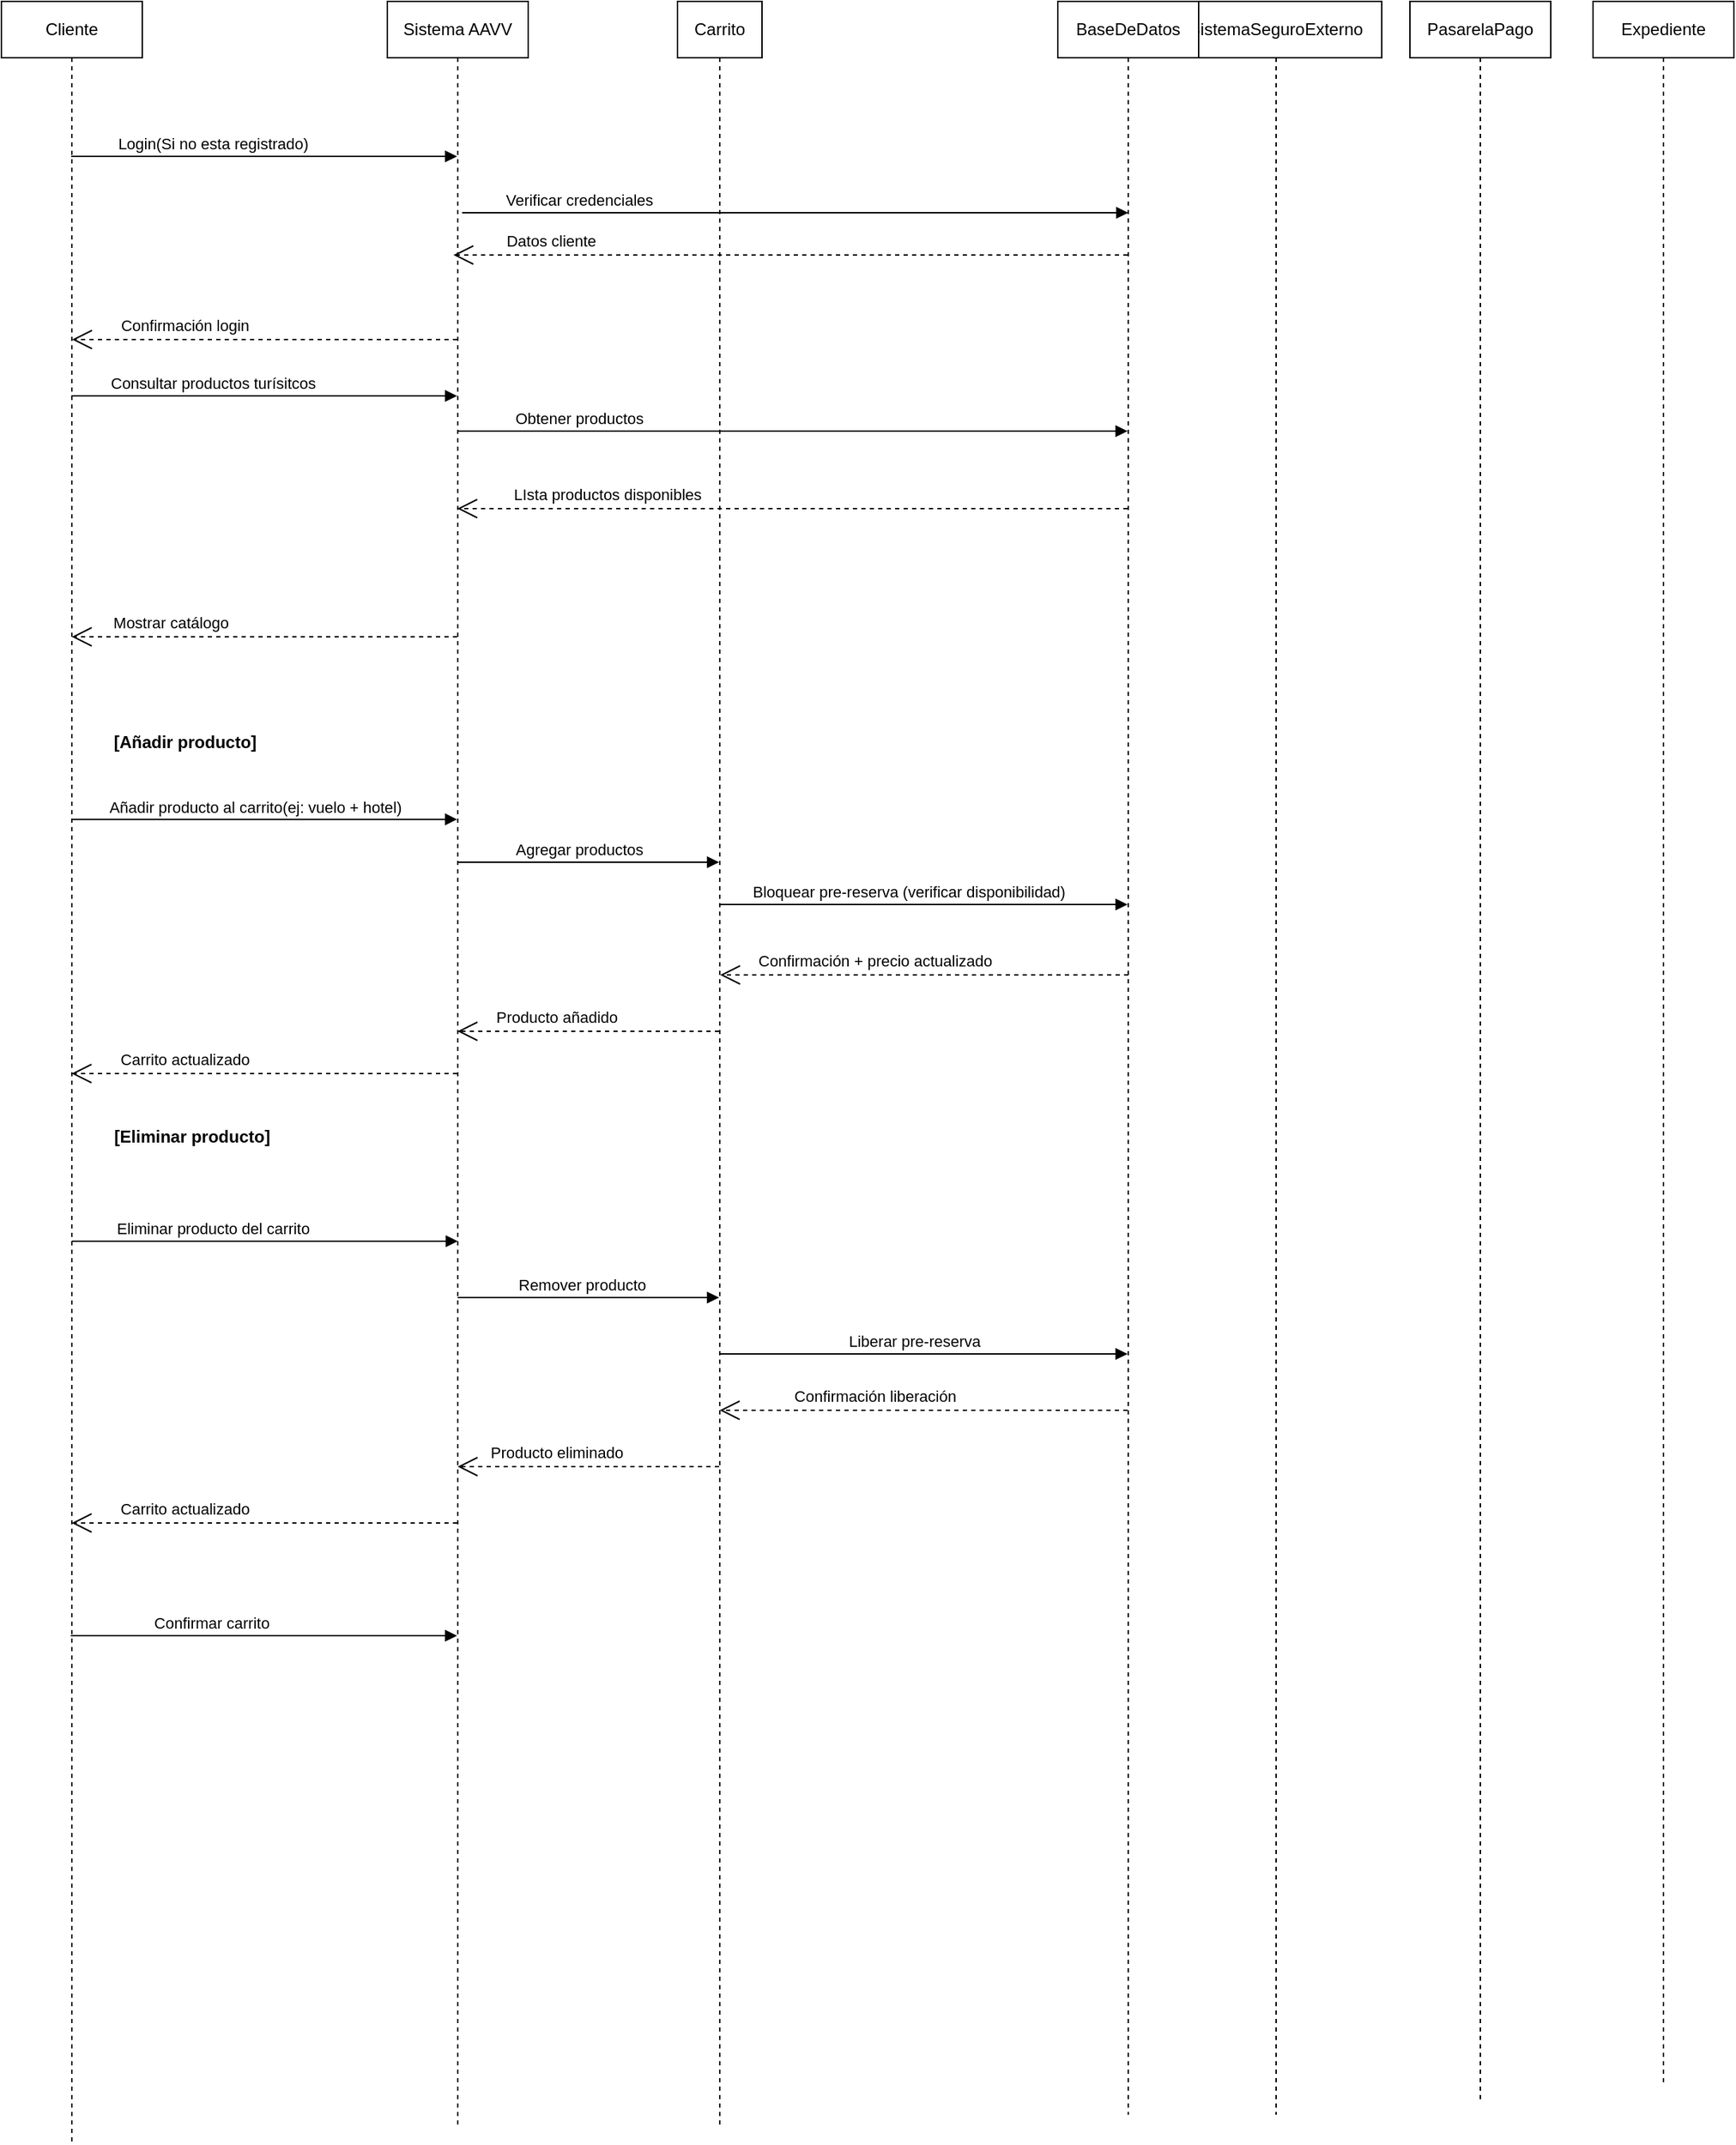 <mxfile version="26.2.14">
  <diagram name="Página-1" id="8IQbDquWTTxxeq2xW0NO">
    <mxGraphModel dx="1324" dy="1420" grid="1" gridSize="10" guides="1" tooltips="1" connect="1" arrows="1" fold="1" page="1" pageScale="1" pageWidth="827" pageHeight="1169" math="0" shadow="0">
      <root>
        <mxCell id="0" />
        <mxCell id="1" parent="0" />
        <mxCell id="5mpojZy3bhpFWDZei2qy-2" value="Sistema AAVV" style="shape=umlLifeline;perimeter=lifelinePerimeter;whiteSpace=wrap;html=1;container=1;dropTarget=0;collapsible=0;recursiveResize=0;outlineConnect=0;portConstraint=eastwest;newEdgeStyle={&quot;curved&quot;:0,&quot;rounded&quot;:0};" vertex="1" parent="1">
          <mxGeometry x="474" y="80" width="100" height="1510" as="geometry" />
        </mxCell>
        <mxCell id="5mpojZy3bhpFWDZei2qy-3" value="Cliente" style="shape=umlLifeline;perimeter=lifelinePerimeter;whiteSpace=wrap;html=1;container=1;dropTarget=0;collapsible=0;recursiveResize=0;outlineConnect=0;portConstraint=eastwest;newEdgeStyle={&quot;curved&quot;:0,&quot;rounded&quot;:0};" vertex="1" parent="1">
          <mxGeometry x="200" y="80" width="100" height="1520" as="geometry" />
        </mxCell>
        <mxCell id="5mpojZy3bhpFWDZei2qy-4" value="SistemaSeguroExterno" style="shape=umlLifeline;perimeter=lifelinePerimeter;whiteSpace=wrap;html=1;container=1;dropTarget=0;collapsible=0;recursiveResize=0;outlineConnect=0;portConstraint=eastwest;newEdgeStyle={&quot;curved&quot;:0,&quot;rounded&quot;:0};" vertex="1" parent="1">
          <mxGeometry x="1030" y="80" width="150" height="1500" as="geometry" />
        </mxCell>
        <mxCell id="5mpojZy3bhpFWDZei2qy-5" value="BaseDeDatos" style="shape=umlLifeline;perimeter=lifelinePerimeter;whiteSpace=wrap;html=1;container=1;dropTarget=0;collapsible=0;recursiveResize=0;outlineConnect=0;portConstraint=eastwest;newEdgeStyle={&quot;curved&quot;:0,&quot;rounded&quot;:0};" vertex="1" parent="1">
          <mxGeometry x="950" y="80" width="100" height="1500" as="geometry" />
        </mxCell>
        <mxCell id="5mpojZy3bhpFWDZei2qy-6" value="Carrito" style="shape=umlLifeline;perimeter=lifelinePerimeter;whiteSpace=wrap;html=1;container=1;dropTarget=0;collapsible=0;recursiveResize=0;outlineConnect=0;portConstraint=eastwest;newEdgeStyle={&quot;curved&quot;:0,&quot;rounded&quot;:0};" vertex="1" parent="1">
          <mxGeometry x="680" y="80" width="60" height="1510" as="geometry" />
        </mxCell>
        <mxCell id="5mpojZy3bhpFWDZei2qy-7" value="PasarelaPago" style="shape=umlLifeline;perimeter=lifelinePerimeter;whiteSpace=wrap;html=1;container=1;dropTarget=0;collapsible=0;recursiveResize=0;outlineConnect=0;portConstraint=eastwest;newEdgeStyle={&quot;curved&quot;:0,&quot;rounded&quot;:0};" vertex="1" parent="1">
          <mxGeometry x="1200" y="80" width="100" height="1490" as="geometry" />
        </mxCell>
        <mxCell id="5mpojZy3bhpFWDZei2qy-8" value="Expediente" style="shape=umlLifeline;perimeter=lifelinePerimeter;whiteSpace=wrap;html=1;container=1;dropTarget=0;collapsible=0;recursiveResize=0;outlineConnect=0;portConstraint=eastwest;newEdgeStyle={&quot;curved&quot;:0,&quot;rounded&quot;:0};" vertex="1" parent="1">
          <mxGeometry x="1330" y="80" width="100" height="1480" as="geometry" />
        </mxCell>
        <mxCell id="5mpojZy3bhpFWDZei2qy-9" value="Login(Si no esta registrado)" style="html=1;verticalAlign=bottom;endArrow=block;curved=0;rounded=0;" edge="1" parent="1" target="5mpojZy3bhpFWDZei2qy-2">
          <mxGeometry x="-0.266" width="80" relative="1" as="geometry">
            <mxPoint x="249.5" y="190" as="sourcePoint" />
            <mxPoint x="389.5" y="190" as="targetPoint" />
            <mxPoint as="offset" />
          </mxGeometry>
        </mxCell>
        <mxCell id="5mpojZy3bhpFWDZei2qy-10" value="Verificar credenciales" style="html=1;verticalAlign=bottom;endArrow=block;curved=0;rounded=0;exitX=0.526;exitY=0.194;exitDx=0;exitDy=0;exitPerimeter=0;" edge="1" parent="1">
          <mxGeometry x="-0.649" width="80" relative="1" as="geometry">
            <mxPoint x="527.1" y="230.0" as="sourcePoint" />
            <mxPoint x="1000" y="230.0" as="targetPoint" />
            <mxPoint as="offset" />
          </mxGeometry>
        </mxCell>
        <mxCell id="5mpojZy3bhpFWDZei2qy-11" value="Datos cliente" style="endArrow=open;endSize=12;dashed=1;html=1;rounded=0;" edge="1" parent="1" source="5mpojZy3bhpFWDZei2qy-5">
          <mxGeometry x="0.711" y="-10" width="160" relative="1" as="geometry">
            <mxPoint x="739.05" y="260.0" as="sourcePoint" />
            <mxPoint x="520.95" y="260.0" as="targetPoint" />
            <mxPoint as="offset" />
          </mxGeometry>
        </mxCell>
        <mxCell id="5mpojZy3bhpFWDZei2qy-13" value="Confirmación login" style="endArrow=open;endSize=12;dashed=1;html=1;rounded=0;" edge="1" parent="1" source="5mpojZy3bhpFWDZei2qy-2">
          <mxGeometry x="0.416" y="-10" width="160" relative="1" as="geometry">
            <mxPoint x="450" y="320" as="sourcePoint" />
            <mxPoint x="250.2" y="320" as="targetPoint" />
            <mxPoint as="offset" />
          </mxGeometry>
        </mxCell>
        <mxCell id="5mpojZy3bhpFWDZei2qy-14" value="Consultar productos turísitcos" style="html=1;verticalAlign=bottom;endArrow=block;curved=0;rounded=0;" edge="1" parent="1" target="5mpojZy3bhpFWDZei2qy-2">
          <mxGeometry x="-0.267" width="80" relative="1" as="geometry">
            <mxPoint x="249.7" y="360" as="sourcePoint" />
            <mxPoint x="489.5" y="360" as="targetPoint" />
            <mxPoint as="offset" />
          </mxGeometry>
        </mxCell>
        <mxCell id="5mpojZy3bhpFWDZei2qy-15" value="Obtener productos" style="html=1;verticalAlign=bottom;endArrow=block;curved=0;rounded=0;" edge="1" parent="1" target="5mpojZy3bhpFWDZei2qy-5">
          <mxGeometry x="-0.637" width="80" relative="1" as="geometry">
            <mxPoint x="523.7" y="385" as="sourcePoint" />
            <mxPoint x="740" y="385" as="targetPoint" />
            <mxPoint as="offset" />
          </mxGeometry>
        </mxCell>
        <mxCell id="5mpojZy3bhpFWDZei2qy-16" value="LIsta productos disponibles" style="endArrow=open;endSize=12;dashed=1;html=1;rounded=0;" edge="1" parent="1" source="5mpojZy3bhpFWDZei2qy-5">
          <mxGeometry x="0.553" y="-10" width="160" relative="1" as="geometry">
            <mxPoint x="759.5" y="440" as="sourcePoint" />
            <mxPoint x="523.7" y="440" as="targetPoint" />
            <mxPoint as="offset" />
          </mxGeometry>
        </mxCell>
        <mxCell id="5mpojZy3bhpFWDZei2qy-17" value="Mostrar catálogo" style="endArrow=open;endSize=12;dashed=1;html=1;rounded=0;" edge="1" parent="1">
          <mxGeometry x="0.488" y="-10" width="160" relative="1" as="geometry">
            <mxPoint x="523.5" y="531" as="sourcePoint" />
            <mxPoint x="249.997" y="531" as="targetPoint" />
            <mxPoint as="offset" />
          </mxGeometry>
        </mxCell>
        <mxCell id="5mpojZy3bhpFWDZei2qy-21" value="Añadir producto al carrito(ej: vuelo + hotel)" style="html=1;verticalAlign=bottom;endArrow=block;curved=0;rounded=0;" edge="1" parent="1">
          <mxGeometry x="-0.047" width="80" relative="1" as="geometry">
            <mxPoint x="249.5" y="660.6" as="sourcePoint" />
            <mxPoint x="523.5" y="660.6" as="targetPoint" />
            <mxPoint as="offset" />
          </mxGeometry>
        </mxCell>
        <mxCell id="5mpojZy3bhpFWDZei2qy-22" value="Agregar productos" style="html=1;verticalAlign=bottom;endArrow=block;curved=0;rounded=0;" edge="1" parent="1">
          <mxGeometry x="-0.072" width="80" relative="1" as="geometry">
            <mxPoint x="523.833" y="691" as="sourcePoint" />
            <mxPoint x="709.5" y="691" as="targetPoint" />
            <mxPoint as="offset" />
          </mxGeometry>
        </mxCell>
        <mxCell id="5mpojZy3bhpFWDZei2qy-23" value="Bloquear pre-reserva (verificar disponibilidad)" style="html=1;verticalAlign=bottom;endArrow=block;curved=0;rounded=0;" edge="1" parent="1">
          <mxGeometry x="-0.072" width="80" relative="1" as="geometry">
            <mxPoint x="710.444" y="721" as="sourcePoint" />
            <mxPoint x="999.5" y="721" as="targetPoint" />
            <mxPoint as="offset" />
          </mxGeometry>
        </mxCell>
        <mxCell id="5mpojZy3bhpFWDZei2qy-24" value="Confirmación + precio actualizado" style="endArrow=open;endSize=12;dashed=1;html=1;rounded=0;" edge="1" parent="1">
          <mxGeometry x="0.243" y="-10" width="160" relative="1" as="geometry">
            <mxPoint x="1000" y="771" as="sourcePoint" />
            <mxPoint x="710.333" y="771" as="targetPoint" />
            <mxPoint as="offset" />
          </mxGeometry>
        </mxCell>
        <mxCell id="5mpojZy3bhpFWDZei2qy-25" value="Producto añadido" style="endArrow=open;endSize=12;dashed=1;html=1;rounded=0;" edge="1" parent="1">
          <mxGeometry x="0.243" y="-10" width="160" relative="1" as="geometry">
            <mxPoint x="709.5" y="811" as="sourcePoint" />
            <mxPoint x="523.833" y="811" as="targetPoint" />
            <mxPoint as="offset" />
          </mxGeometry>
        </mxCell>
        <mxCell id="5mpojZy3bhpFWDZei2qy-26" value="Carrito actualizado" style="endArrow=open;endSize=12;dashed=1;html=1;rounded=0;" edge="1" parent="1">
          <mxGeometry x="0.414" y="-10" width="160" relative="1" as="geometry">
            <mxPoint x="523.5" y="841" as="sourcePoint" />
            <mxPoint x="249.833" y="841" as="targetPoint" />
            <mxPoint as="offset" />
          </mxGeometry>
        </mxCell>
        <mxCell id="5mpojZy3bhpFWDZei2qy-27" value="[Eliminar producto]" style="text;align=center;fontStyle=1;verticalAlign=middle;spacingLeft=3;spacingRight=3;strokeColor=none;rotatable=0;points=[[0,0.5],[1,0.5]];portConstraint=eastwest;html=1;" vertex="1" parent="1">
          <mxGeometry x="275" y="873" width="120" height="26" as="geometry" />
        </mxCell>
        <mxCell id="5mpojZy3bhpFWDZei2qy-28" value="[Añadir producto]" style="text;align=center;fontStyle=1;verticalAlign=middle;spacingLeft=3;spacingRight=3;strokeColor=none;rotatable=0;points=[[0,0.5],[1,0.5]];portConstraint=eastwest;html=1;" vertex="1" parent="1">
          <mxGeometry x="270" y="593" width="120" height="26" as="geometry" />
        </mxCell>
        <mxCell id="5mpojZy3bhpFWDZei2qy-29" value="Eliminar producto del carrito" style="html=1;verticalAlign=bottom;endArrow=block;curved=0;rounded=0;" edge="1" parent="1">
          <mxGeometry x="-0.27" width="80" relative="1" as="geometry">
            <mxPoint x="250" y="960" as="sourcePoint" />
            <mxPoint x="524" y="960.0" as="targetPoint" />
            <mxPoint as="offset" />
          </mxGeometry>
        </mxCell>
        <mxCell id="5mpojZy3bhpFWDZei2qy-30" value="Remover producto" style="html=1;verticalAlign=bottom;endArrow=block;curved=0;rounded=0;" edge="1" parent="1">
          <mxGeometry x="-0.047" width="80" relative="1" as="geometry">
            <mxPoint x="523.929" y="1000" as="sourcePoint" />
            <mxPoint x="709.5" y="1000" as="targetPoint" />
            <mxPoint as="offset" />
          </mxGeometry>
        </mxCell>
        <mxCell id="5mpojZy3bhpFWDZei2qy-31" value="Liberar pre-reserva" style="html=1;verticalAlign=bottom;endArrow=block;curved=0;rounded=0;" edge="1" parent="1" target="5mpojZy3bhpFWDZei2qy-5">
          <mxGeometry x="-0.047" width="80" relative="1" as="geometry">
            <mxPoint x="710" y="1040" as="sourcePoint" />
            <mxPoint x="984" y="1040" as="targetPoint" />
            <mxPoint as="offset" />
          </mxGeometry>
        </mxCell>
        <mxCell id="5mpojZy3bhpFWDZei2qy-32" value="Confirmación liberación" style="endArrow=open;endSize=12;dashed=1;html=1;rounded=0;" edge="1" parent="1" target="5mpojZy3bhpFWDZei2qy-6">
          <mxGeometry x="0.243" y="-10" width="160" relative="1" as="geometry">
            <mxPoint x="999.5" y="1080" as="sourcePoint" />
            <mxPoint x="720.333" y="1080" as="targetPoint" />
            <mxPoint as="offset" />
          </mxGeometry>
        </mxCell>
        <mxCell id="5mpojZy3bhpFWDZei2qy-33" value="Producto eliminado" style="endArrow=open;endSize=12;dashed=1;html=1;rounded=0;" edge="1" parent="1">
          <mxGeometry x="0.243" y="-10" width="160" relative="1" as="geometry">
            <mxPoint x="709.5" y="1120" as="sourcePoint" />
            <mxPoint x="523.929" y="1120" as="targetPoint" />
            <mxPoint as="offset" />
          </mxGeometry>
        </mxCell>
        <mxCell id="5mpojZy3bhpFWDZei2qy-34" value="Carrito actualizado" style="endArrow=open;endSize=12;dashed=1;html=1;rounded=0;" edge="1" parent="1">
          <mxGeometry x="0.414" y="-10" width="160" relative="1" as="geometry">
            <mxPoint x="523.5" y="1160" as="sourcePoint" />
            <mxPoint x="249.929" y="1160" as="targetPoint" />
            <mxPoint as="offset" />
          </mxGeometry>
        </mxCell>
        <mxCell id="5mpojZy3bhpFWDZei2qy-35" value="Confirmar carrito" style="html=1;verticalAlign=bottom;endArrow=block;curved=0;rounded=0;" edge="1" parent="1">
          <mxGeometry x="-0.27" width="80" relative="1" as="geometry">
            <mxPoint x="249.25" y="1240" as="sourcePoint" />
            <mxPoint x="523.5" y="1240" as="targetPoint" />
            <mxPoint as="offset" />
          </mxGeometry>
        </mxCell>
      </root>
    </mxGraphModel>
  </diagram>
</mxfile>
